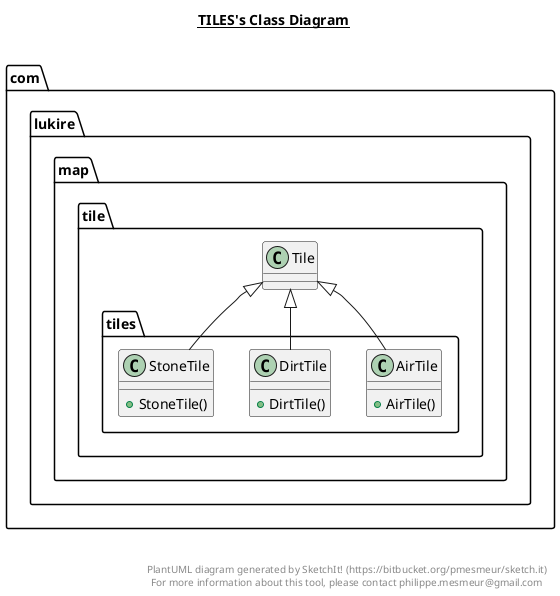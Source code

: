 @startuml

title __TILES's Class Diagram__\n

  namespace com.lukire.map {
    namespace tile {
      namespace tiles {
        class com.lukire.map.tile.tiles.AirTile {
            + AirTile()
        }
      }
    }
  }
  

  namespace com.lukire.map {
    namespace tile {
      namespace tiles {
        class com.lukire.map.tile.tiles.DirtTile {
            + DirtTile()
        }
      }
    }
  }
  

  namespace com.lukire.map {
    namespace tile {
      namespace tiles {
        class com.lukire.map.tile.tiles.StoneTile {
            + StoneTile()
        }
      }
    }
  }
  

  com.lukire.map.tile.tiles.AirTile -up-|> com.lukire.map.tile.Tile
  com.lukire.map.tile.tiles.DirtTile -up-|> com.lukire.map.tile.Tile
  com.lukire.map.tile.tiles.StoneTile -up-|> com.lukire.map.tile.Tile


right footer


PlantUML diagram generated by SketchIt! (https://bitbucket.org/pmesmeur/sketch.it)
For more information about this tool, please contact philippe.mesmeur@gmail.com
endfooter

@enduml
